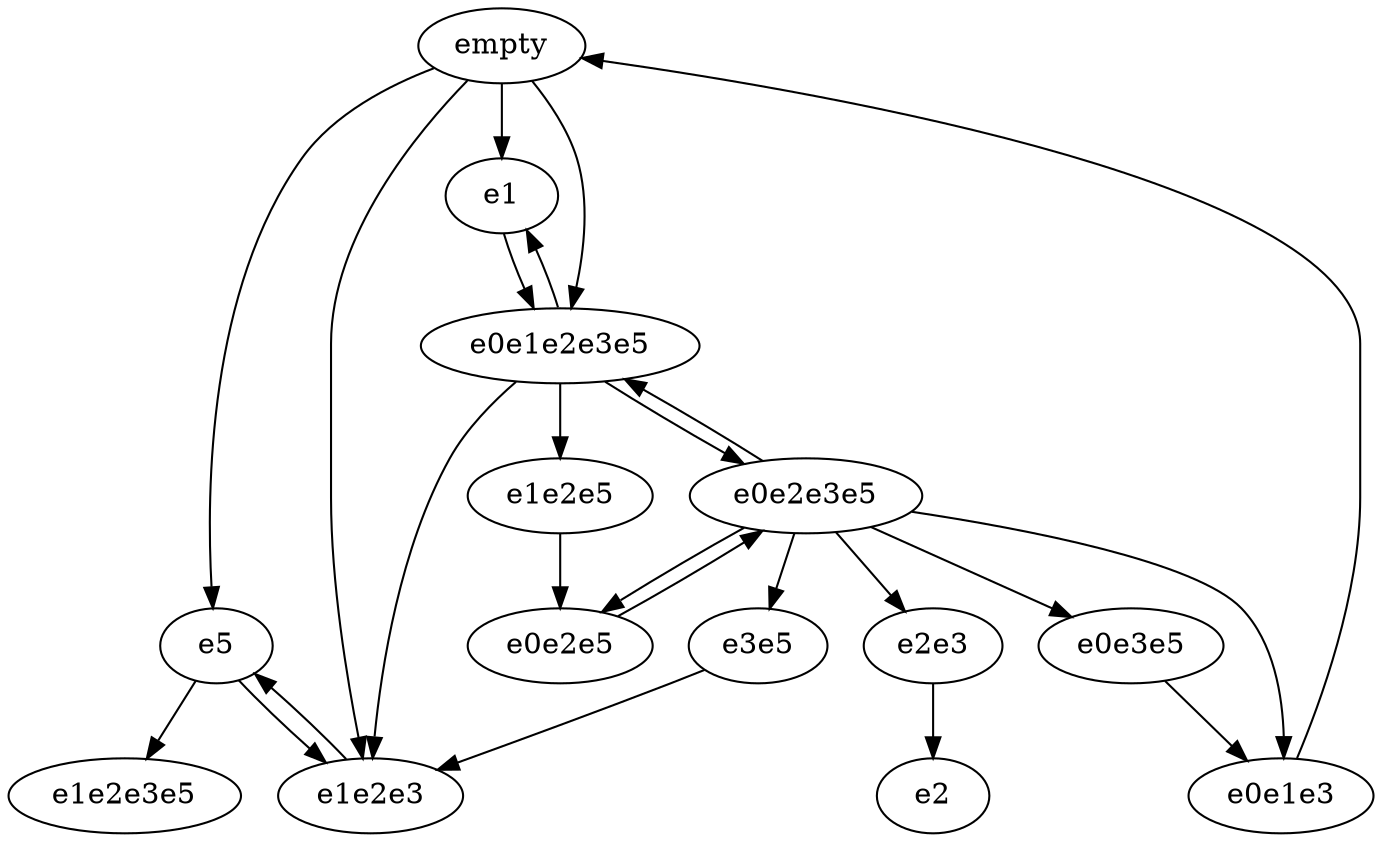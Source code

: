 strict digraph {
  empty->e5;
  empty->e1e2e3;
  empty->e1;
  empty->e0e1e2e3e5;
  empty->e5;
  e5->e1e2e3e5;
  e5->e1e2e3;
  e1e2e3->e5;
  e0e1e2e3e5->e1e2e5;
  e0e1e2e3e5->e1e2e3;
  e0e1e2e3e5->e0e2e3e5;
  e0e1e2e3e5->e1;
  e1->e0e1e2e3e5;
  e0e2e3e5->e2e3;
  e0e2e3e5->e0e3e5;
  e0e2e3e5->e3e5;
  e0e2e3e5->e0e2e5;
  e0e2e3e5->e0e1e3;
  e0e2e3e5->e0e1e2e3e5;
  e0e1e3->empty;
  e0e2e5->e0e2e3e5;
  e3e5->e1e2e3;
  e0e3e5->e0e1e3;
  e2e3->e2;
  e1e2e5->e0e2e5;
  e1->e0e1e2e3e5;
  e1e2e3->e5;
  e5->e1e2e3e5;
  e5->e1e2e3;
}